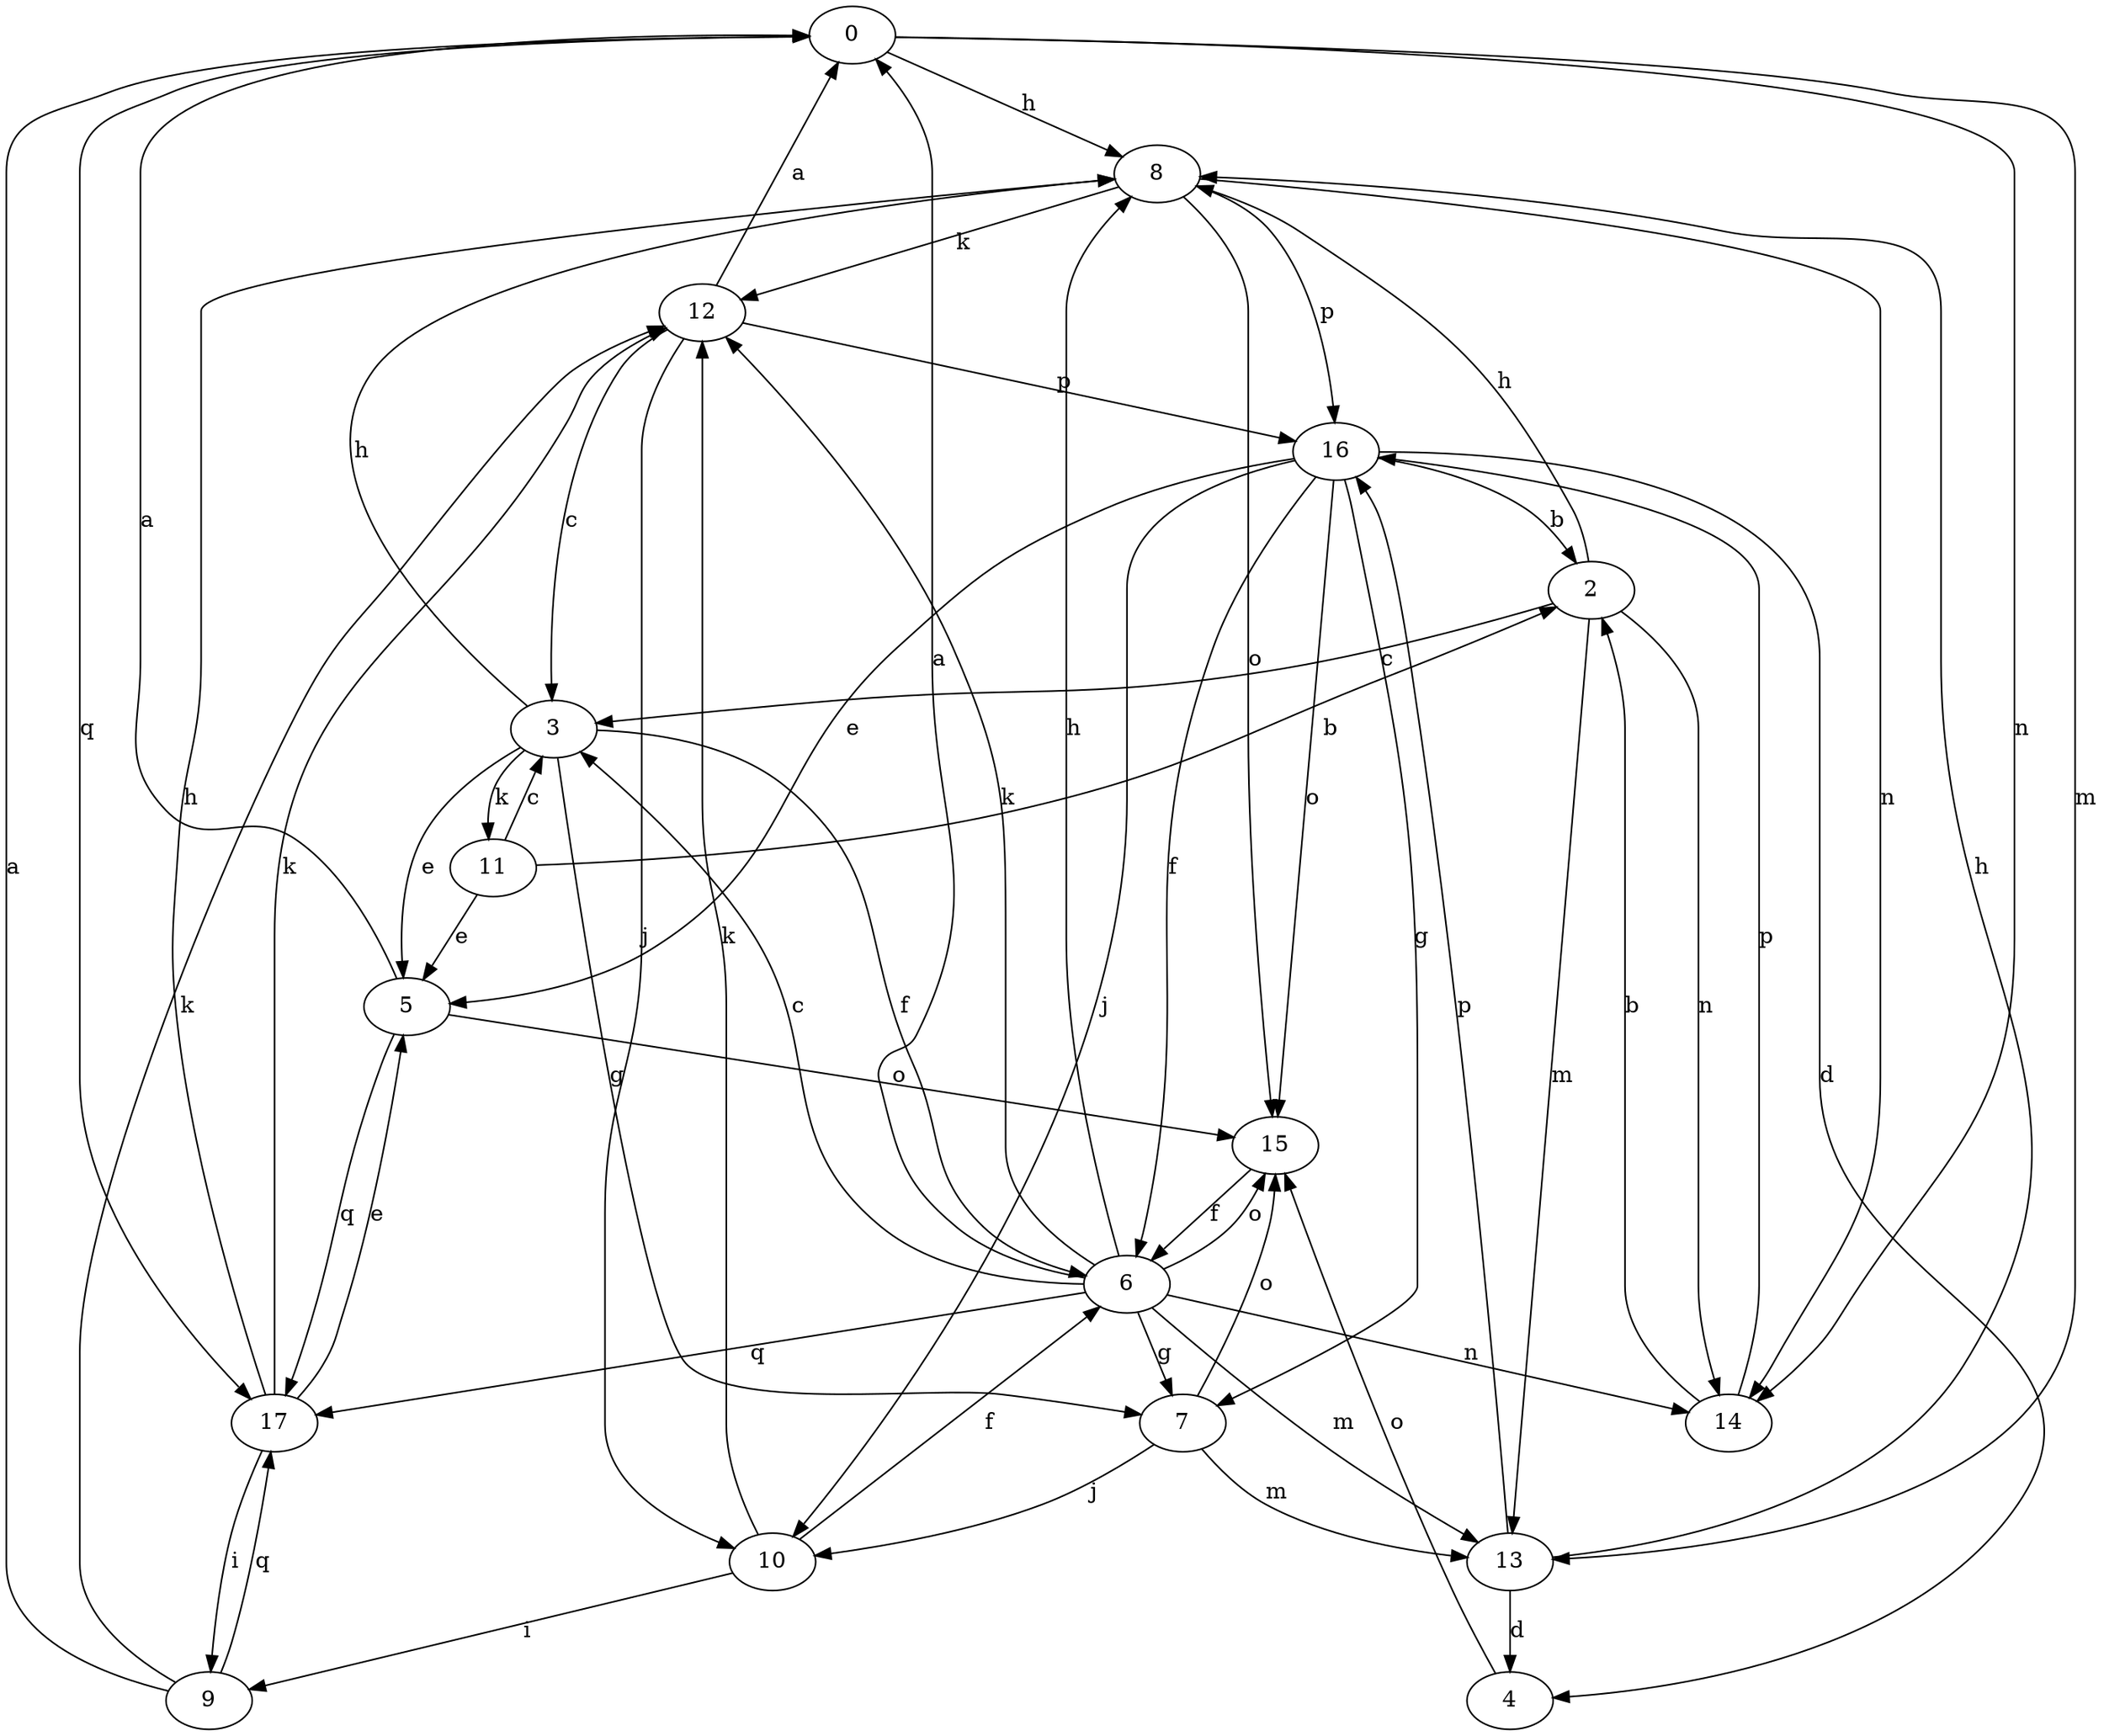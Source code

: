 strict digraph  {
0;
2;
3;
4;
5;
6;
7;
8;
9;
10;
11;
12;
13;
14;
15;
16;
17;
0 -> 8  [label=h];
0 -> 13  [label=m];
0 -> 14  [label=n];
0 -> 17  [label=q];
2 -> 3  [label=c];
2 -> 8  [label=h];
2 -> 13  [label=m];
2 -> 14  [label=n];
3 -> 5  [label=e];
3 -> 6  [label=f];
3 -> 7  [label=g];
3 -> 8  [label=h];
3 -> 11  [label=k];
4 -> 15  [label=o];
5 -> 0  [label=a];
5 -> 15  [label=o];
5 -> 17  [label=q];
6 -> 0  [label=a];
6 -> 3  [label=c];
6 -> 7  [label=g];
6 -> 8  [label=h];
6 -> 12  [label=k];
6 -> 13  [label=m];
6 -> 14  [label=n];
6 -> 15  [label=o];
6 -> 17  [label=q];
7 -> 10  [label=j];
7 -> 13  [label=m];
7 -> 15  [label=o];
8 -> 12  [label=k];
8 -> 14  [label=n];
8 -> 15  [label=o];
8 -> 16  [label=p];
9 -> 0  [label=a];
9 -> 12  [label=k];
9 -> 17  [label=q];
10 -> 6  [label=f];
10 -> 9  [label=i];
10 -> 12  [label=k];
11 -> 2  [label=b];
11 -> 3  [label=c];
11 -> 5  [label=e];
12 -> 0  [label=a];
12 -> 3  [label=c];
12 -> 10  [label=j];
12 -> 16  [label=p];
13 -> 4  [label=d];
13 -> 8  [label=h];
13 -> 16  [label=p];
14 -> 2  [label=b];
14 -> 16  [label=p];
15 -> 6  [label=f];
16 -> 2  [label=b];
16 -> 4  [label=d];
16 -> 5  [label=e];
16 -> 6  [label=f];
16 -> 7  [label=g];
16 -> 10  [label=j];
16 -> 15  [label=o];
17 -> 5  [label=e];
17 -> 8  [label=h];
17 -> 9  [label=i];
17 -> 12  [label=k];
}

